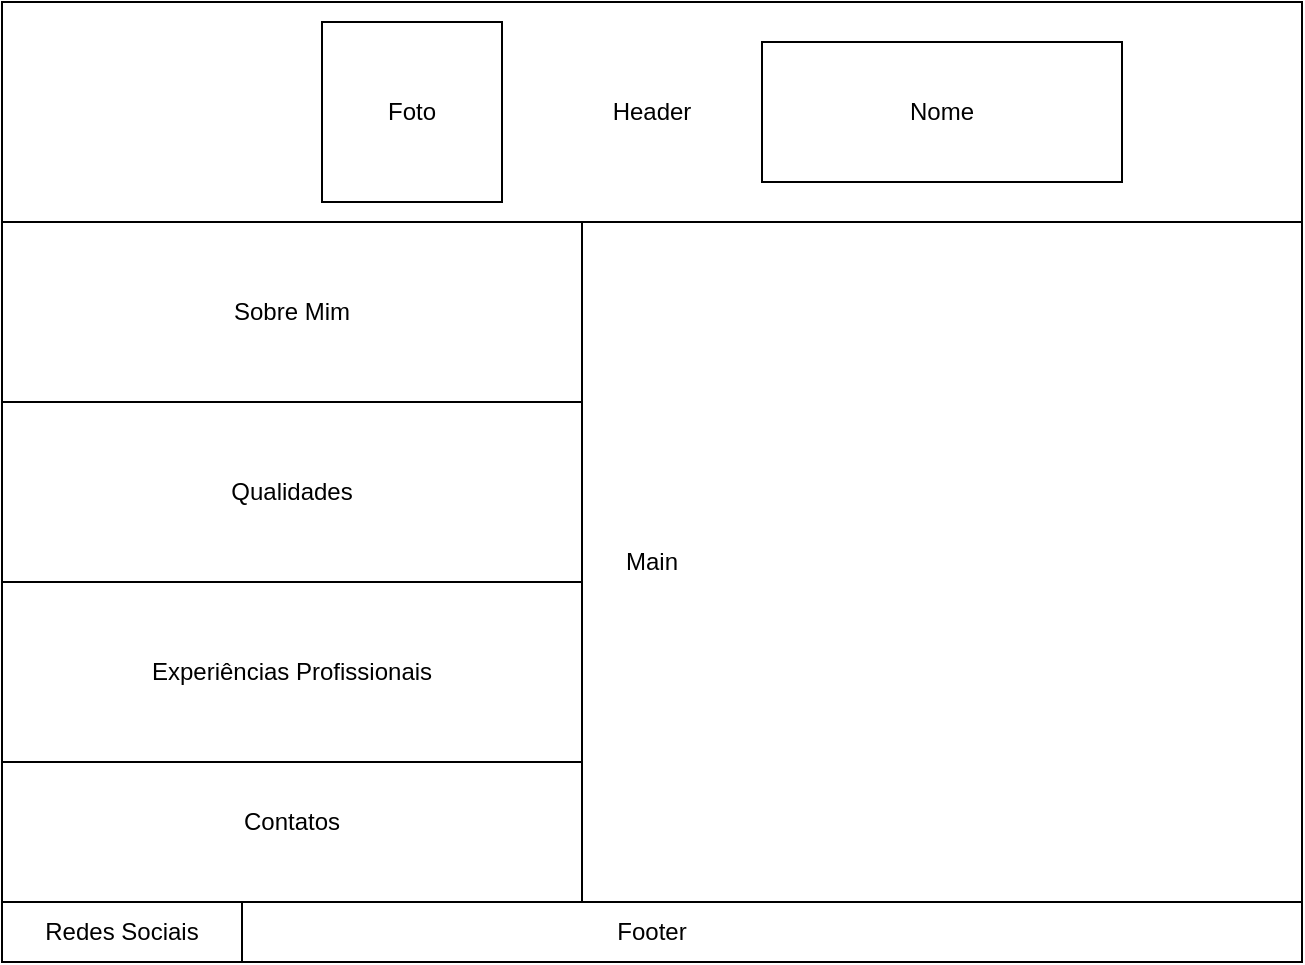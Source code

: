 <mxfile version="24.0.4" type="device">
  <diagram name="Página-1" id="6xV3D6INDNXBhhLYE4Uh">
    <mxGraphModel dx="1120" dy="470" grid="1" gridSize="10" guides="1" tooltips="1" connect="1" arrows="1" fold="1" page="1" pageScale="1" pageWidth="827" pageHeight="1169" math="0" shadow="0">
      <root>
        <mxCell id="0" />
        <mxCell id="1" parent="0" />
        <mxCell id="GgKt4T0a4a8YH8Q7J1RL-1" value="" style="rounded=0;whiteSpace=wrap;html=1;" vertex="1" parent="1">
          <mxGeometry x="70" width="650" height="480" as="geometry" />
        </mxCell>
        <mxCell id="GgKt4T0a4a8YH8Q7J1RL-2" value="Header" style="rounded=0;whiteSpace=wrap;html=1;" vertex="1" parent="1">
          <mxGeometry x="70" width="650" height="110" as="geometry" />
        </mxCell>
        <mxCell id="GgKt4T0a4a8YH8Q7J1RL-3" value="Main" style="rounded=0;whiteSpace=wrap;html=1;" vertex="1" parent="1">
          <mxGeometry x="70" y="110" width="650" height="340" as="geometry" />
        </mxCell>
        <mxCell id="GgKt4T0a4a8YH8Q7J1RL-4" value="Footer" style="rounded=0;whiteSpace=wrap;html=1;" vertex="1" parent="1">
          <mxGeometry x="70" y="450" width="650" height="30" as="geometry" />
        </mxCell>
        <mxCell id="GgKt4T0a4a8YH8Q7J1RL-8" value="Redes Sociais" style="rounded=0;whiteSpace=wrap;html=1;" vertex="1" parent="1">
          <mxGeometry x="70" y="450" width="120" height="30" as="geometry" />
        </mxCell>
        <mxCell id="GgKt4T0a4a8YH8Q7J1RL-9" value="Sobre Mim" style="rounded=0;whiteSpace=wrap;html=1;" vertex="1" parent="1">
          <mxGeometry x="70" y="110" width="290" height="90" as="geometry" />
        </mxCell>
        <mxCell id="GgKt4T0a4a8YH8Q7J1RL-11" value="Qualidades" style="rounded=0;whiteSpace=wrap;html=1;" vertex="1" parent="1">
          <mxGeometry x="70" y="200" width="290" height="90" as="geometry" />
        </mxCell>
        <mxCell id="GgKt4T0a4a8YH8Q7J1RL-13" value="Contatos" style="rounded=0;whiteSpace=wrap;html=1;" vertex="1" parent="1">
          <mxGeometry x="70" y="370" width="290" height="80" as="geometry" />
        </mxCell>
        <mxCell id="GgKt4T0a4a8YH8Q7J1RL-15" value="Foto" style="whiteSpace=wrap;html=1;aspect=fixed;" vertex="1" parent="1">
          <mxGeometry x="230" y="10" width="90" height="90" as="geometry" />
        </mxCell>
        <mxCell id="GgKt4T0a4a8YH8Q7J1RL-19" value="Experiências Profissionais" style="rounded=0;whiteSpace=wrap;html=1;" vertex="1" parent="1">
          <mxGeometry x="70" y="290" width="290" height="90" as="geometry" />
        </mxCell>
        <mxCell id="GgKt4T0a4a8YH8Q7J1RL-20" value="Nome" style="rounded=0;whiteSpace=wrap;html=1;" vertex="1" parent="1">
          <mxGeometry x="450" y="20" width="180" height="70" as="geometry" />
        </mxCell>
      </root>
    </mxGraphModel>
  </diagram>
</mxfile>
